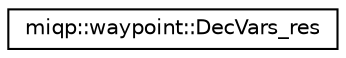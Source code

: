 digraph "Graphical Class Hierarchy"
{
 // LATEX_PDF_SIZE
  edge [fontname="Helvetica",fontsize="10",labelfontname="Helvetica",labelfontsize="10"];
  node [fontname="Helvetica",fontsize="10",shape=record];
  rankdir="LR";
  Node0 [label="miqp::waypoint::DecVars_res",height=0.2,width=0.4,color="black", fillcolor="white", style="filled",URL="$structmiqp_1_1waypoint_1_1DecVars__res.html",tooltip=" "];
}
